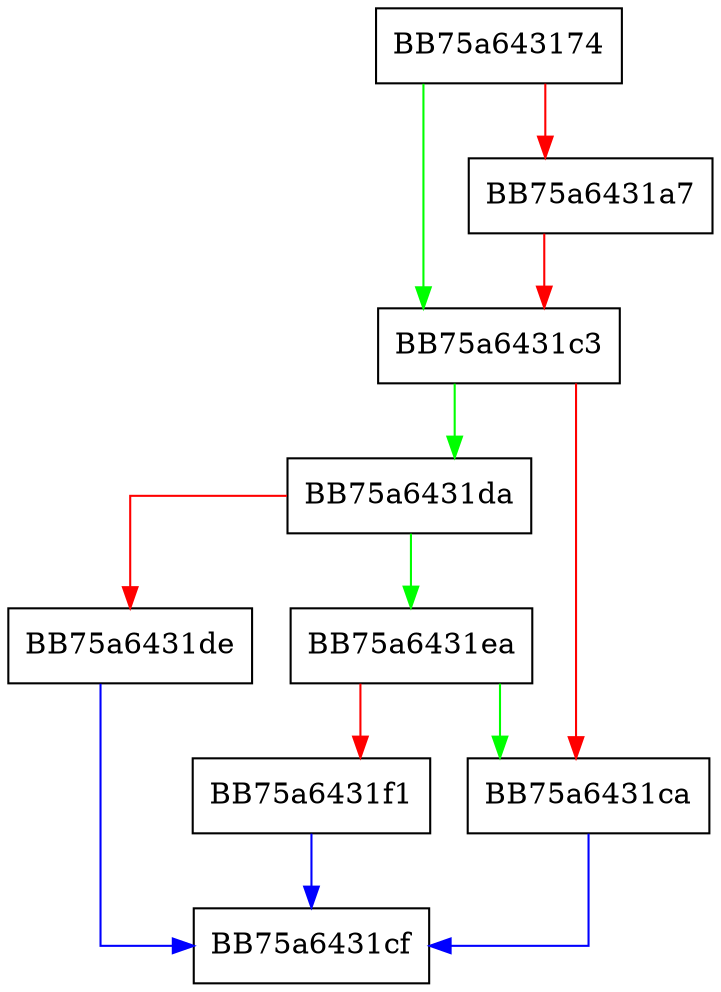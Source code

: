 digraph UtilRegGetValueDword {
  node [shape="box"];
  graph [splines=ortho];
  BB75a643174 -> BB75a6431c3 [color="green"];
  BB75a643174 -> BB75a6431a7 [color="red"];
  BB75a6431a7 -> BB75a6431c3 [color="red"];
  BB75a6431c3 -> BB75a6431da [color="green"];
  BB75a6431c3 -> BB75a6431ca [color="red"];
  BB75a6431ca -> BB75a6431cf [color="blue"];
  BB75a6431da -> BB75a6431ea [color="green"];
  BB75a6431da -> BB75a6431de [color="red"];
  BB75a6431de -> BB75a6431cf [color="blue"];
  BB75a6431ea -> BB75a6431ca [color="green"];
  BB75a6431ea -> BB75a6431f1 [color="red"];
  BB75a6431f1 -> BB75a6431cf [color="blue"];
}